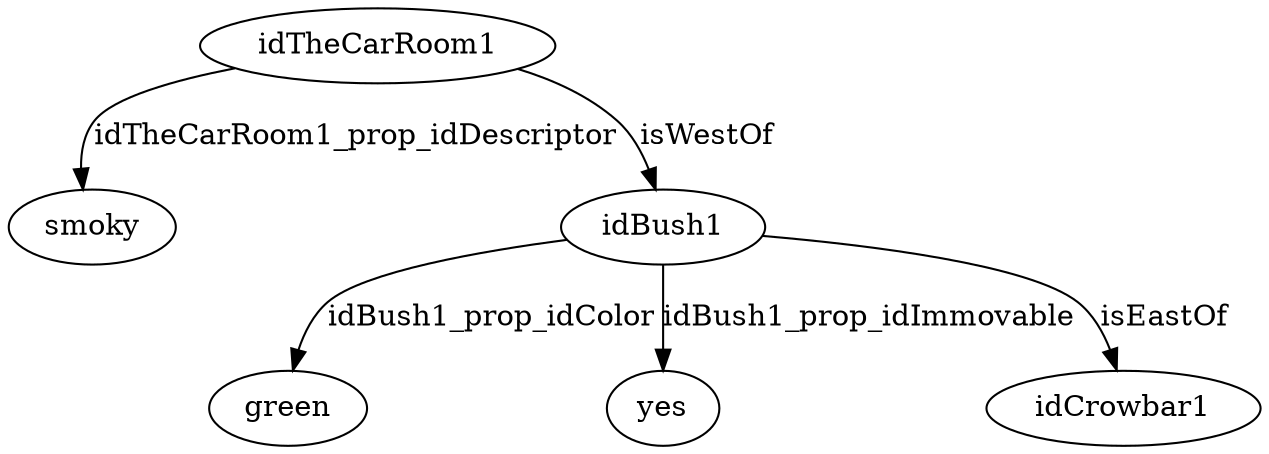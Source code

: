 strict digraph  {
idTheCarRoom1 [node_type=entity_node, root=root];
smoky;
idBush1;
green;
yes;
idCrowbar1;
idTheCarRoom1 -> smoky  [edge_type=property, label=idTheCarRoom1_prop_idDescriptor];
idTheCarRoom1 -> idBush1  [edge_type=relationship, label=isWestOf];
idBush1 -> green  [edge_type=property, label=idBush1_prop_idColor];
idBush1 -> yes  [edge_type=property, label=idBush1_prop_idImmovable];
idBush1 -> idCrowbar1  [edge_type=relationship, label=isEastOf];
}
